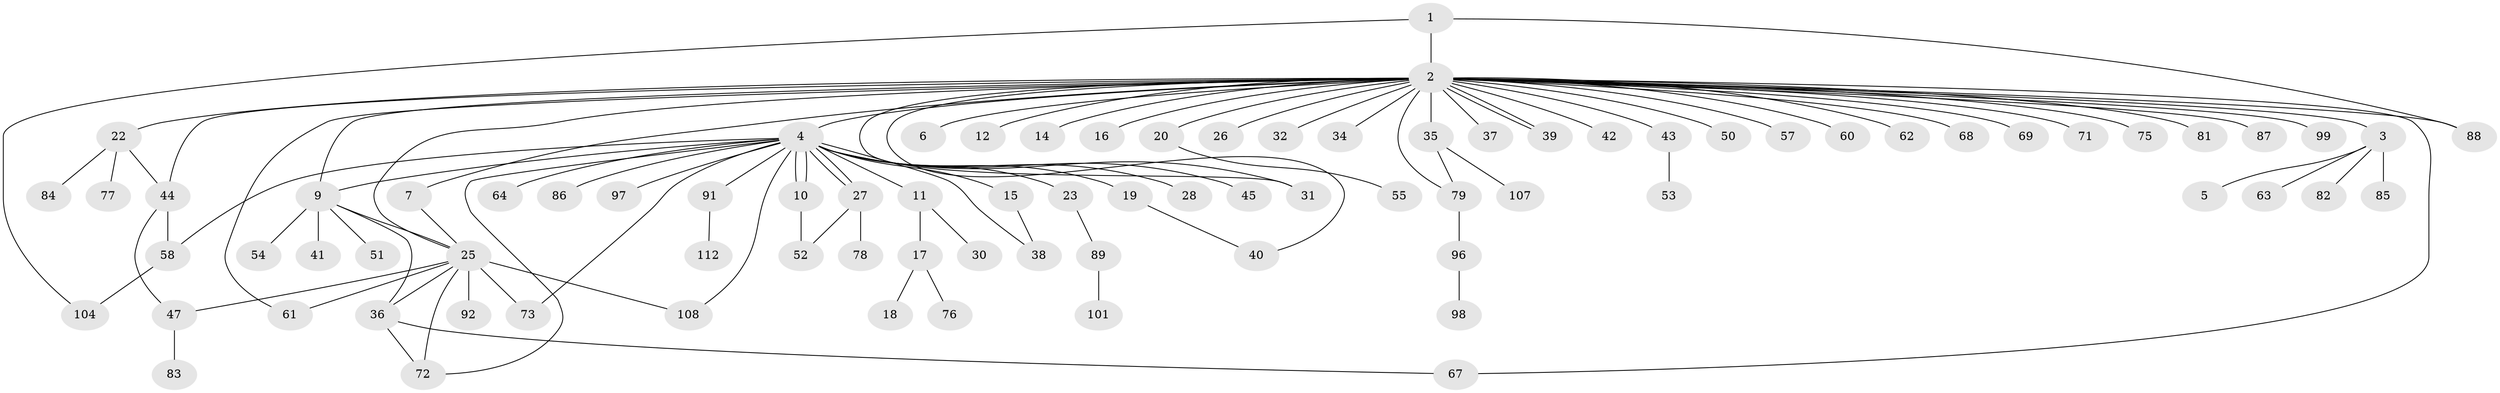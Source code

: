 // original degree distribution, {3: 0.125, 36: 0.008928571428571428, 23: 0.008928571428571428, 1: 0.5178571428571429, 6: 0.008928571428571428, 4: 0.05357142857142857, 2: 0.22321428571428573, 5: 0.03571428571428571, 7: 0.008928571428571428, 8: 0.008928571428571428}
// Generated by graph-tools (version 1.1) at 2025/41/03/06/25 10:41:49]
// undirected, 84 vertices, 106 edges
graph export_dot {
graph [start="1"]
  node [color=gray90,style=filled];
  1 [super="+65"];
  2 [super="+33"];
  3 [super="+29"];
  4 [super="+111"];
  5;
  6;
  7 [super="+8"];
  9 [super="+21"];
  10 [super="+109"];
  11 [super="+13"];
  12;
  14;
  15 [super="+90"];
  16;
  17 [super="+24"];
  18 [super="+94"];
  19 [super="+48"];
  20;
  22 [super="+59"];
  23;
  25 [super="+66"];
  26;
  27;
  28;
  30;
  31 [super="+70"];
  32;
  34;
  35 [super="+100"];
  36 [super="+46"];
  37;
  38;
  39 [super="+74"];
  40;
  41;
  42;
  43;
  44 [super="+105"];
  45;
  47 [super="+49"];
  50;
  51;
  52;
  53;
  54;
  55 [super="+56"];
  57;
  58;
  60;
  61;
  62 [super="+106"];
  63;
  64;
  67;
  68;
  69;
  71;
  72;
  73 [super="+110"];
  75;
  76;
  77;
  78 [super="+80"];
  79;
  81;
  82 [super="+95"];
  83;
  84;
  85;
  86;
  87;
  88 [super="+93"];
  89;
  91 [super="+102"];
  92;
  96 [super="+103"];
  97;
  98;
  99;
  101;
  104;
  107;
  108;
  112;
  1 -- 2;
  1 -- 104;
  1 -- 88;
  2 -- 3;
  2 -- 4;
  2 -- 6;
  2 -- 7;
  2 -- 9 [weight=3];
  2 -- 12;
  2 -- 14;
  2 -- 16;
  2 -- 20;
  2 -- 22;
  2 -- 25;
  2 -- 26;
  2 -- 31;
  2 -- 32;
  2 -- 34;
  2 -- 35 [weight=2];
  2 -- 37;
  2 -- 39;
  2 -- 39;
  2 -- 40;
  2 -- 42;
  2 -- 43;
  2 -- 44;
  2 -- 61;
  2 -- 62;
  2 -- 67;
  2 -- 68;
  2 -- 69;
  2 -- 71;
  2 -- 75;
  2 -- 81;
  2 -- 99;
  2 -- 79;
  2 -- 50;
  2 -- 87;
  2 -- 57;
  2 -- 60;
  2 -- 88;
  3 -- 5;
  3 -- 82;
  3 -- 85;
  3 -- 63;
  4 -- 9;
  4 -- 10;
  4 -- 10;
  4 -- 11;
  4 -- 15;
  4 -- 19;
  4 -- 23;
  4 -- 27;
  4 -- 27;
  4 -- 28;
  4 -- 38;
  4 -- 45;
  4 -- 58;
  4 -- 64;
  4 -- 72;
  4 -- 73;
  4 -- 86;
  4 -- 91;
  4 -- 97;
  4 -- 108;
  4 -- 31;
  7 -- 25;
  9 -- 25;
  9 -- 54;
  9 -- 51;
  9 -- 36;
  9 -- 41;
  10 -- 52;
  11 -- 17;
  11 -- 30;
  15 -- 38;
  17 -- 18;
  17 -- 76;
  19 -- 40;
  20 -- 55;
  22 -- 77;
  22 -- 84;
  22 -- 44;
  23 -- 89;
  25 -- 36;
  25 -- 92;
  25 -- 73;
  25 -- 72;
  25 -- 108;
  25 -- 61;
  25 -- 47;
  27 -- 52;
  27 -- 78;
  35 -- 79;
  35 -- 107;
  36 -- 67;
  36 -- 72;
  43 -- 53;
  44 -- 47;
  44 -- 58;
  47 -- 83;
  58 -- 104;
  79 -- 96;
  89 -- 101;
  91 -- 112;
  96 -- 98;
}
